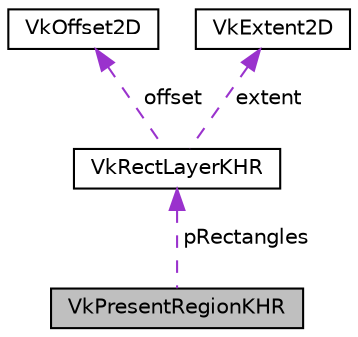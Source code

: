digraph "VkPresentRegionKHR"
{
 // LATEX_PDF_SIZE
  edge [fontname="Helvetica",fontsize="10",labelfontname="Helvetica",labelfontsize="10"];
  node [fontname="Helvetica",fontsize="10",shape=record];
  Node1 [label="VkPresentRegionKHR",height=0.2,width=0.4,color="black", fillcolor="grey75", style="filled", fontcolor="black",tooltip=" "];
  Node2 -> Node1 [dir="back",color="darkorchid3",fontsize="10",style="dashed",label=" pRectangles" ];
  Node2 [label="VkRectLayerKHR",height=0.2,width=0.4,color="black", fillcolor="white", style="filled",URL="$d9/d87/structVkRectLayerKHR.html",tooltip=" "];
  Node3 -> Node2 [dir="back",color="darkorchid3",fontsize="10",style="dashed",label=" offset" ];
  Node3 [label="VkOffset2D",height=0.2,width=0.4,color="black", fillcolor="white", style="filled",URL="$d6/d3e/structVkOffset2D.html",tooltip=" "];
  Node4 -> Node2 [dir="back",color="darkorchid3",fontsize="10",style="dashed",label=" extent" ];
  Node4 [label="VkExtent2D",height=0.2,width=0.4,color="black", fillcolor="white", style="filled",URL="$d1/d79/structVkExtent2D.html",tooltip=" "];
}
